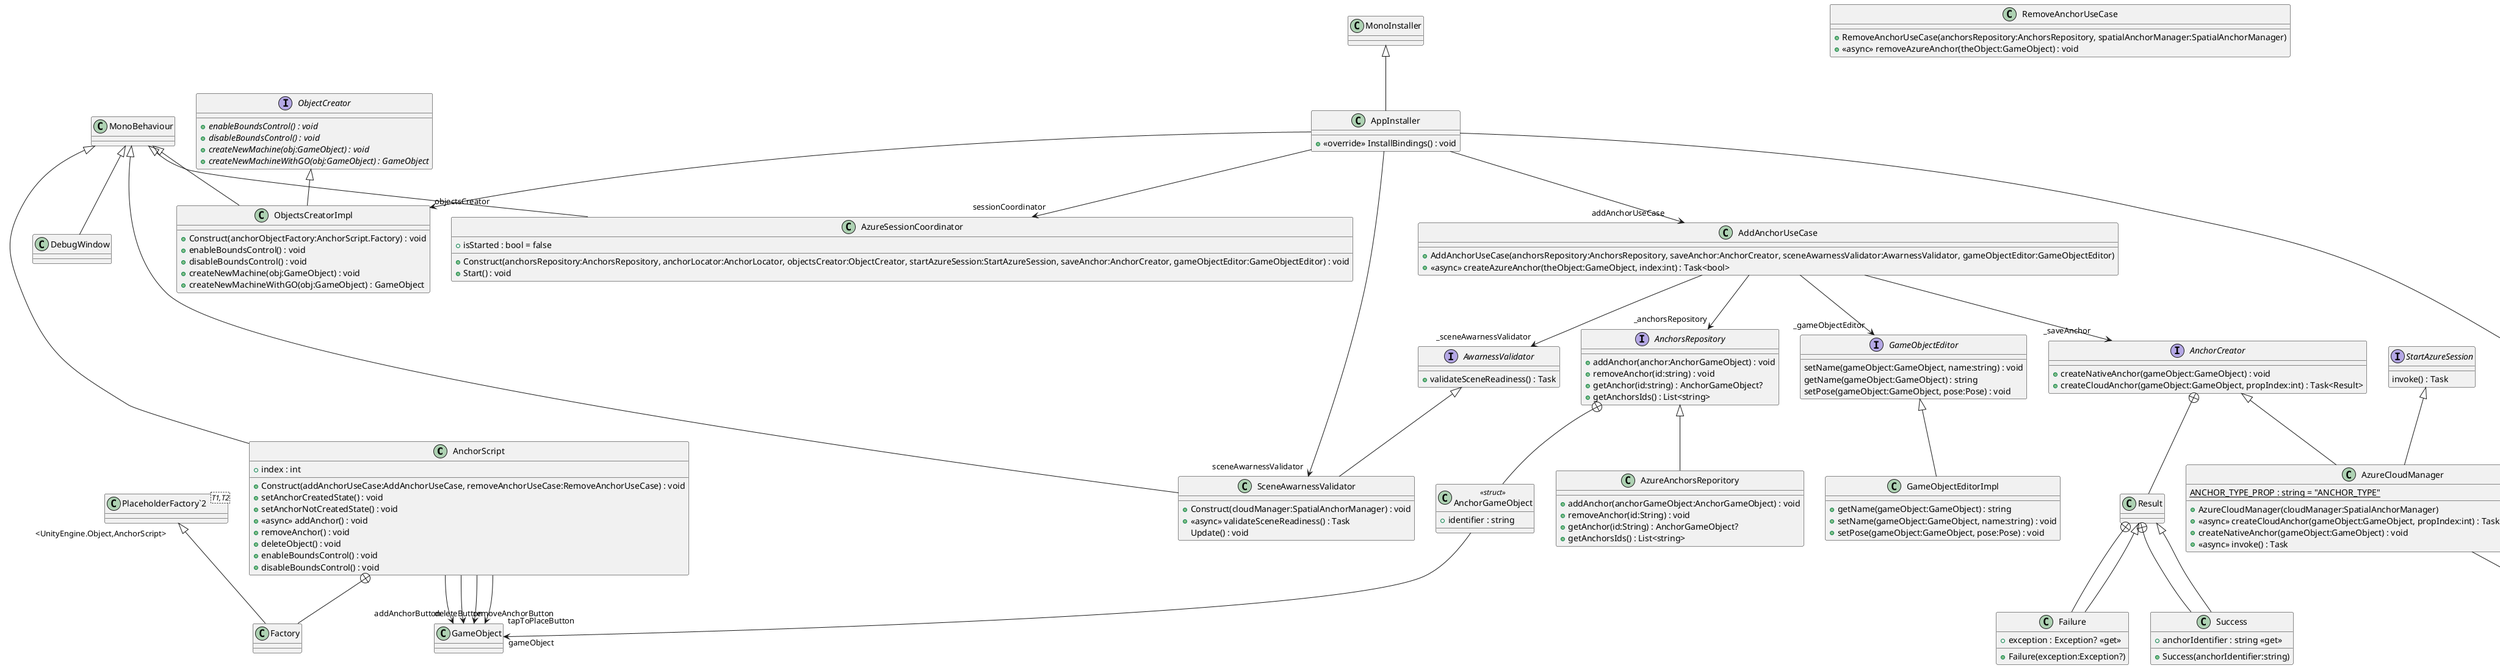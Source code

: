 @startuml
class AnchorScript {
    + index : int
    + Construct(addAnchorUseCase:AddAnchorUseCase, removeAnchorUseCase:RemoveAnchorUseCase) : void
    + setAnchorCreatedState() : void
    + setAnchorNotCreatedState() : void
    + <<async>> addAnchor() : void
    + removeAnchor() : void
    + deleteObject() : void
    + enableBoundsControl() : void
    + disableBoundsControl() : void
}
class Factory {
}
class "PlaceholderFactory`2"<T1,T2> {
}
MonoBehaviour <|-- AnchorScript
AnchorScript --> "addAnchorButton" GameObject
AnchorScript --> "removeAnchorButton" GameObject
AnchorScript --> "tapToPlaceButton" GameObject
AnchorScript --> "deleteButton" GameObject
AnchorScript +-- Factory
"PlaceholderFactory`2" "<UnityEngine.Object,AnchorScript>" <|-- Factory
interface AnchorCreator {
    + createNativeAnchor(gameObject:GameObject) : void
    + createCloudAnchor(gameObject:GameObject, propIndex:int) : Task<Result>
}
class Result {
}
class Success {
    + anchorIdentifier : string <<get>>
    + Success(anchorIdentifier:string)
}
class Failure {
    + exception : Exception? <<get>>
    + Failure(exception:Exception?)
}
AnchorCreator +-- Result
Result +-- Success
Result <|-- Success
Result +-- Failure
Result <|-- Failure
class AddAnchorUseCase {
    + AddAnchorUseCase(anchorsRepository:AnchorsRepository, saveAnchor:AnchorCreator, sceneAwarnessValidator:AwarnessValidator, gameObjectEditor:GameObjectEditor)
    + <<async>> createAzureAnchor(theObject:GameObject, index:int) : Task<bool>
}
AddAnchorUseCase --> "_anchorsRepository" AnchorsRepository
AddAnchorUseCase --> "_saveAnchor" AnchorCreator
AddAnchorUseCase --> "_sceneAwarnessValidator" AwarnessValidator
AddAnchorUseCase --> "_gameObjectEditor" GameObjectEditor
class AzureAnchorsReporitory {
    + addAnchor(anchorGameObject:AnchorGameObject) : void
    + removeAnchor(id:String) : void
    + getAnchor(id:String) : AnchorGameObject?
    + getAnchorsIds() : List<string>
}
AnchorsRepository <|-- AzureAnchorsReporitory
interface AwarnessValidator {
    + validateSceneReadiness() : Task
}
class SceneAwarnessValidator {
    + Construct(cloudManager:SpatialAnchorManager) : void
    + <<async>> validateSceneReadiness() : Task
    Update() : void
}
MonoBehaviour <|-- SceneAwarnessValidator
AwarnessValidator <|-- SceneAwarnessValidator
interface ObjectCreator {
    + {abstract} enableBoundsControl() : void
    + {abstract} disableBoundsControl() : void
    + {abstract} createNewMachine(obj:GameObject) : void
    + {abstract} createNewMachineWithGO(obj:GameObject) : GameObject
}
class ObjectsCreatorImpl {
    + Construct(anchorObjectFactory:AnchorScript.Factory) : void
    + enableBoundsControl() : void
    + disableBoundsControl() : void
    + createNewMachine(obj:GameObject) : void
    + createNewMachineWithGO(obj:GameObject) : GameObject
}
MonoBehaviour <|-- ObjectsCreatorImpl
ObjectCreator <|-- ObjectsCreatorImpl
class AppInstaller {
    + <<override>> InstallBindings() : void
}
MonoInstaller <|-- AppInstaller
AppInstaller --> "sessionCoordinator" AzureSessionCoordinator
AppInstaller --> "addAnchorUseCase" AddAnchorUseCase
AppInstaller --> "cloudManager" SpatialAnchorManager
AppInstaller --> "objectsCreator" ObjectsCreatorImpl
AppInstaller --> "sceneAwarnessValidator" SceneAwarnessValidator
class RemoveAnchorUseCase {
    + RemoveAnchorUseCase(anchorsRepository:AnchorsRepository, spatialAnchorManager:SpatialAnchorManager)
    + <<async>> removeAzureAnchor(theObject:GameObject) : void
}
class DebugWindow {
}
MonoBehaviour <|-- DebugWindow
interface AnchorLocator {
    +  <<event>> CloudAnchorLocated : CloudAnchorLocated 
    + startLocatingAzureAnchors(idsToFind:string[]) : void
}
class AzureAnchorLocator {
    {static} ANCHOR_TYPE_PROP : string = "ANCHOR_TYPE"
    + AzureAnchorLocator(cloudManager:SpatialAnchorManager)
    +  <<event>> CloudAnchorLocated : CloudAnchorLocated 
    + startLocatingAzureAnchors(idsToFind:string[]) : void
}
class CloudAnchorLocatedArgs {
    + type : int <<get>>
    + identifier : string <<get>>
    + CloudAnchorLocatedArgs(pose:Pose, type:int, identifier:string)
}
AnchorLocator <|-- AzureAnchorLocator
AzureAnchorLocator --> "_cloudManager" SpatialAnchorManager
AnchorLocator +-- CloudAnchorLocatedArgs
EventArgs <|-- CloudAnchorLocatedArgs
CloudAnchorLocatedArgs --> "pose" Pose
interface StartAzureSession {
    invoke() : Task
}
class AzureCloudManager {
    {static} ANCHOR_TYPE_PROP : string = "ANCHOR_TYPE"
    + AzureCloudManager(cloudManager:SpatialAnchorManager)
    + <<async>> createCloudAnchor(gameObject:GameObject, propIndex:int) : Task<AnchorCreator.Result>
    + createNativeAnchor(gameObject:GameObject) : void
    + <<async>> invoke() : Task
}
AnchorCreator <|-- AzureCloudManager
StartAzureSession <|-- AzureCloudManager
AzureCloudManager --> "_cloudManager" SpatialAnchorManager
interface GameObjectEditor {
    setName(gameObject:GameObject, name:string) : void
    getName(gameObject:GameObject) : string
    setPose(gameObject:GameObject, pose:Pose) : void
}
class GameObjectEditorImpl {
    + getName(gameObject:GameObject) : string
    + setName(gameObject:GameObject, name:string) : void
    + setPose(gameObject:GameObject, pose:Pose) : void
}
GameObjectEditor <|-- GameObjectEditorImpl
interface AnchorsRepository {
    + addAnchor(anchor:AnchorGameObject) : void
    + removeAnchor(id:string) : void
    + getAnchor(id:string) : AnchorGameObject?
    + getAnchorsIds() : List<string>
}
class AnchorGameObject <<struct>> {
    + identifier : string
}
AnchorsRepository +-- AnchorGameObject
AnchorGameObject --> "gameObject" GameObject
class AzureSessionCoordinator {
    + isStarted : bool = false
    + Construct(anchorsRepository:AnchorsRepository, anchorLocator:AnchorLocator, objectsCreator:ObjectCreator, startAzureSession:StartAzureSession, saveAnchor:AnchorCreator, gameObjectEditor:GameObjectEditor) : void
    + Start() : void
}
MonoBehaviour <|-- AzureSessionCoordinator
class AnchorObjectFactory {
    + AnchorObjectFactory(container:DiContainer)
    + Create(prefab:Object) : AnchorScript
}
class "IFactory`2"<T1,T2> {
}
"IFactory`2" "<UnityEngine.Object,AnchorScript>" <|-- AnchorObjectFactory
AnchorObjectFactory --> "_container" DiContainer
@enduml
